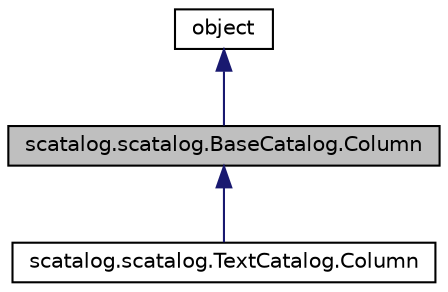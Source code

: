 digraph G
{
  edge [fontname="Helvetica",fontsize="10",labelfontname="Helvetica",labelfontsize="10"];
  node [fontname="Helvetica",fontsize="10",shape=record];
  Node1 [label="scatalog.scatalog.BaseCatalog.Column",height=0.2,width=0.4,color="black", fillcolor="grey75", style="filled" fontcolor="black"];
  Node2 -> Node1 [dir=back,color="midnightblue",fontsize="10",style="solid",fontname="Helvetica"];
  Node2 [label="object",height=0.2,width=0.4,color="black", fillcolor="white", style="filled",URL="$classobject.html"];
  Node1 -> Node3 [dir=back,color="midnightblue",fontsize="10",style="solid",fontname="Helvetica"];
  Node3 [label="scatalog.scatalog.TextCatalog.Column",height=0.2,width=0.4,color="black", fillcolor="white", style="filled",URL="$classscatalog_1_1scatalog_1_1TextCatalog_1_1Column.html",tooltip="Represents a column in the catalog."];
}
